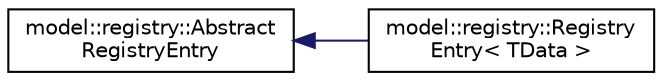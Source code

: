 digraph "Graphical Class Hierarchy"
{
 // LATEX_PDF_SIZE
  edge [fontname="Helvetica",fontsize="10",labelfontname="Helvetica",labelfontsize="10"];
  node [fontname="Helvetica",fontsize="10",shape=record];
  rankdir="LR";
  Node0 [label="model::registry::Abstract\lRegistryEntry",height=0.2,width=0.4,color="black", fillcolor="white", style="filled",URL="$classmodel_1_1registry_1_1_abstract_registry_entry.html",tooltip="The AbstractRegistryEntry class Represents base of registry entry."];
  Node0 -> Node1 [dir="back",color="midnightblue",fontsize="10",style="solid",fontname="Helvetica"];
  Node1 [label="model::registry::Registry\lEntry\< TData \>",height=0.2,width=0.4,color="black", fillcolor="white", style="filled",URL="$classmodel_1_1registry_1_1_registry_entry.html",tooltip="The RegistryEntry class holds data for registry entry."];
}
